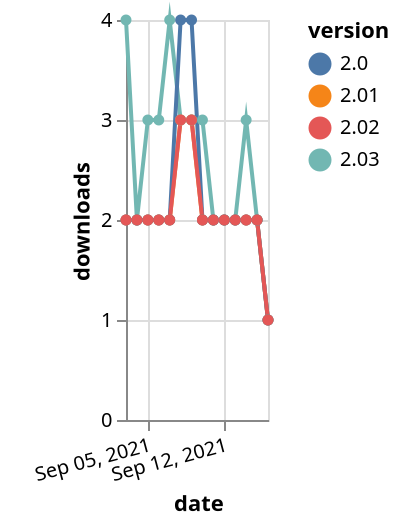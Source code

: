 {"$schema": "https://vega.github.io/schema/vega-lite/v5.json", "description": "A simple bar chart with embedded data.", "data": {"values": [{"date": "2021-09-03", "total": 343, "delta": 2, "version": "2.01"}, {"date": "2021-09-04", "total": 345, "delta": 2, "version": "2.01"}, {"date": "2021-09-05", "total": 347, "delta": 2, "version": "2.01"}, {"date": "2021-09-06", "total": 349, "delta": 2, "version": "2.01"}, {"date": "2021-09-07", "total": 351, "delta": 2, "version": "2.01"}, {"date": "2021-09-08", "total": 354, "delta": 3, "version": "2.01"}, {"date": "2021-09-09", "total": 357, "delta": 3, "version": "2.01"}, {"date": "2021-09-10", "total": 359, "delta": 2, "version": "2.01"}, {"date": "2021-09-11", "total": 361, "delta": 2, "version": "2.01"}, {"date": "2021-09-12", "total": 363, "delta": 2, "version": "2.01"}, {"date": "2021-09-13", "total": 365, "delta": 2, "version": "2.01"}, {"date": "2021-09-14", "total": 367, "delta": 2, "version": "2.01"}, {"date": "2021-09-15", "total": 369, "delta": 2, "version": "2.01"}, {"date": "2021-09-16", "total": 370, "delta": 1, "version": "2.01"}, {"date": "2021-09-03", "total": 312, "delta": 4, "version": "2.03"}, {"date": "2021-09-04", "total": 314, "delta": 2, "version": "2.03"}, {"date": "2021-09-05", "total": 317, "delta": 3, "version": "2.03"}, {"date": "2021-09-06", "total": 320, "delta": 3, "version": "2.03"}, {"date": "2021-09-07", "total": 324, "delta": 4, "version": "2.03"}, {"date": "2021-09-08", "total": 327, "delta": 3, "version": "2.03"}, {"date": "2021-09-09", "total": 330, "delta": 3, "version": "2.03"}, {"date": "2021-09-10", "total": 333, "delta": 3, "version": "2.03"}, {"date": "2021-09-11", "total": 335, "delta": 2, "version": "2.03"}, {"date": "2021-09-12", "total": 337, "delta": 2, "version": "2.03"}, {"date": "2021-09-13", "total": 339, "delta": 2, "version": "2.03"}, {"date": "2021-09-14", "total": 342, "delta": 3, "version": "2.03"}, {"date": "2021-09-15", "total": 344, "delta": 2, "version": "2.03"}, {"date": "2021-09-16", "total": 345, "delta": 1, "version": "2.03"}, {"date": "2021-09-03", "total": 442, "delta": 2, "version": "2.0"}, {"date": "2021-09-04", "total": 444, "delta": 2, "version": "2.0"}, {"date": "2021-09-05", "total": 446, "delta": 2, "version": "2.0"}, {"date": "2021-09-06", "total": 448, "delta": 2, "version": "2.0"}, {"date": "2021-09-07", "total": 450, "delta": 2, "version": "2.0"}, {"date": "2021-09-08", "total": 454, "delta": 4, "version": "2.0"}, {"date": "2021-09-09", "total": 458, "delta": 4, "version": "2.0"}, {"date": "2021-09-10", "total": 460, "delta": 2, "version": "2.0"}, {"date": "2021-09-11", "total": 462, "delta": 2, "version": "2.0"}, {"date": "2021-09-12", "total": 464, "delta": 2, "version": "2.0"}, {"date": "2021-09-13", "total": 466, "delta": 2, "version": "2.0"}, {"date": "2021-09-14", "total": 468, "delta": 2, "version": "2.0"}, {"date": "2021-09-15", "total": 470, "delta": 2, "version": "2.0"}, {"date": "2021-09-16", "total": 471, "delta": 1, "version": "2.0"}, {"date": "2021-09-03", "total": 312, "delta": 2, "version": "2.02"}, {"date": "2021-09-04", "total": 314, "delta": 2, "version": "2.02"}, {"date": "2021-09-05", "total": 316, "delta": 2, "version": "2.02"}, {"date": "2021-09-06", "total": 318, "delta": 2, "version": "2.02"}, {"date": "2021-09-07", "total": 320, "delta": 2, "version": "2.02"}, {"date": "2021-09-08", "total": 323, "delta": 3, "version": "2.02"}, {"date": "2021-09-09", "total": 326, "delta": 3, "version": "2.02"}, {"date": "2021-09-10", "total": 328, "delta": 2, "version": "2.02"}, {"date": "2021-09-11", "total": 330, "delta": 2, "version": "2.02"}, {"date": "2021-09-12", "total": 332, "delta": 2, "version": "2.02"}, {"date": "2021-09-13", "total": 334, "delta": 2, "version": "2.02"}, {"date": "2021-09-14", "total": 336, "delta": 2, "version": "2.02"}, {"date": "2021-09-15", "total": 338, "delta": 2, "version": "2.02"}, {"date": "2021-09-16", "total": 339, "delta": 1, "version": "2.02"}]}, "width": "container", "mark": {"type": "line", "point": {"filled": true}}, "encoding": {"x": {"field": "date", "type": "temporal", "timeUnit": "yearmonthdate", "title": "date", "axis": {"labelAngle": -15}}, "y": {"field": "delta", "type": "quantitative", "title": "downloads"}, "color": {"field": "version", "type": "nominal"}, "tooltip": {"field": "delta"}}}
